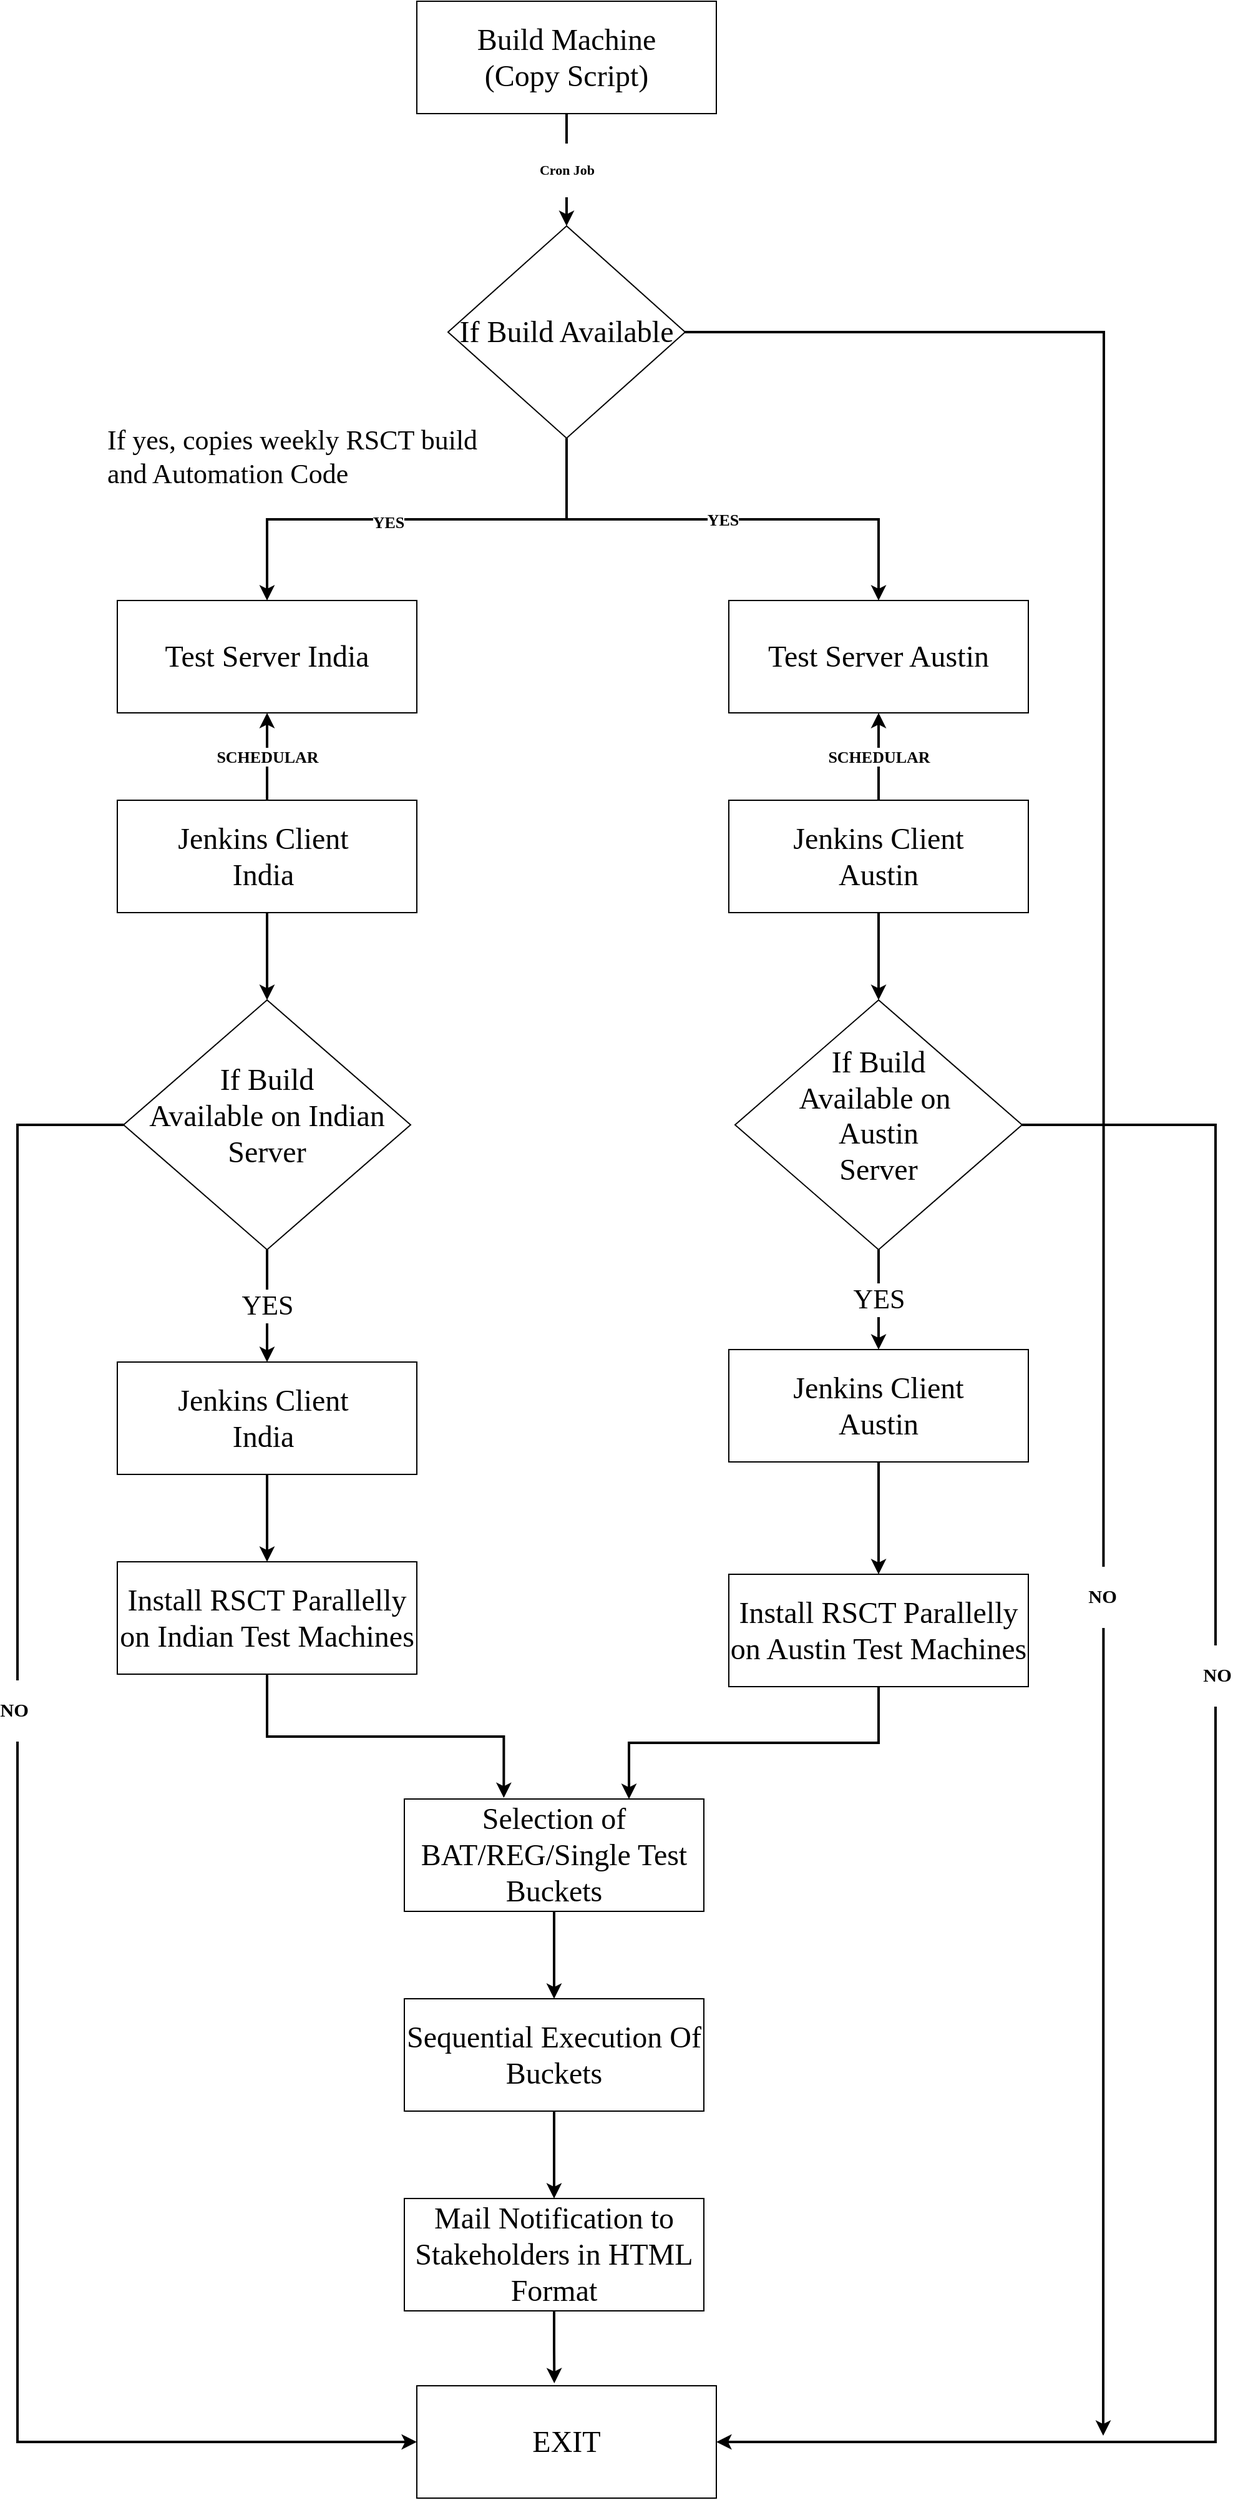 <mxfile version="20.0.4" type="github" pages="2">
  <diagram id="nWvIlv5ONrL1qeaKrxCN" name="Phase-1">
    <mxGraphModel dx="3143" dy="1289" grid="1" gridSize="10" guides="1" tooltips="1" connect="1" arrows="1" fold="1" page="1" pageScale="1" pageWidth="850" pageHeight="1100" math="0" shadow="0">
      <root>
        <mxCell id="0" />
        <mxCell id="1" parent="0" />
        <mxCell id="e7oZJEbZTagCwoLdLinR-3" value="&lt;h4&gt;Cron Job&lt;/h4&gt;" style="edgeStyle=orthogonalEdgeStyle;rounded=0;orthogonalLoop=1;jettySize=auto;html=1;exitX=0.5;exitY=1;exitDx=0;exitDy=0;entryX=0.5;entryY=0;entryDx=0;entryDy=0;fontFamily=Verdana;strokeWidth=2;" edge="1" parent="1" source="e7oZJEbZTagCwoLdLinR-1" target="e7oZJEbZTagCwoLdLinR-2">
          <mxGeometry relative="1" as="geometry" />
        </mxCell>
        <mxCell id="e7oZJEbZTagCwoLdLinR-1" value="&lt;h1&gt;&lt;font face=&quot;Verdana&quot;&gt;&lt;span style=&quot;font-weight: 400;&quot;&gt;Build Machine&lt;br&gt;(Copy Script)&lt;/span&gt;&lt;/font&gt;&lt;/h1&gt;" style="rounded=0;whiteSpace=wrap;html=1;" vertex="1" parent="1">
          <mxGeometry x="290" y="40" width="240" height="90" as="geometry" />
        </mxCell>
        <mxCell id="e7oZJEbZTagCwoLdLinR-7" style="edgeStyle=orthogonalEdgeStyle;rounded=0;orthogonalLoop=1;jettySize=auto;html=1;exitX=0.5;exitY=1;exitDx=0;exitDy=0;fontFamily=Verdana;fontSize=13;strokeWidth=2;" edge="1" parent="1" source="e7oZJEbZTagCwoLdLinR-2" target="e7oZJEbZTagCwoLdLinR-5">
          <mxGeometry relative="1" as="geometry">
            <Array as="points">
              <mxPoint x="410" y="455" />
              <mxPoint x="170" y="455" />
            </Array>
          </mxGeometry>
        </mxCell>
        <mxCell id="e7oZJEbZTagCwoLdLinR-10" value="&lt;h4&gt;&lt;span style=&quot;&quot;&gt;YES&lt;/span&gt;&lt;/h4&gt;" style="edgeLabel;html=1;align=center;verticalAlign=middle;resizable=0;points=[];fontSize=13;fontFamily=Verdana;fontStyle=1" vertex="1" connectable="0" parent="e7oZJEbZTagCwoLdLinR-7">
          <mxGeometry x="0.128" y="2" relative="1" as="geometry">
            <mxPoint as="offset" />
          </mxGeometry>
        </mxCell>
        <mxCell id="e7oZJEbZTagCwoLdLinR-9" value="YES" style="edgeStyle=orthogonalEdgeStyle;rounded=0;orthogonalLoop=1;jettySize=auto;html=1;exitX=0.5;exitY=1;exitDx=0;exitDy=0;entryX=0.5;entryY=0;entryDx=0;entryDy=0;fontFamily=Verdana;fontSize=13;strokeWidth=2;fontStyle=1" edge="1" parent="1" source="e7oZJEbZTagCwoLdLinR-2" target="e7oZJEbZTagCwoLdLinR-6">
          <mxGeometry relative="1" as="geometry">
            <Array as="points">
              <mxPoint x="410" y="455" />
              <mxPoint x="660" y="455" />
            </Array>
          </mxGeometry>
        </mxCell>
        <mxCell id="e7oZJEbZTagCwoLdLinR-48" style="edgeStyle=orthogonalEdgeStyle;rounded=0;orthogonalLoop=1;jettySize=auto;html=1;exitX=1;exitY=0.5;exitDx=0;exitDy=0;fontFamily=Verdana;fontSize=13;fontColor=default;strokeWidth=2;" edge="1" parent="1" source="e7oZJEbZTagCwoLdLinR-2">
          <mxGeometry relative="1" as="geometry">
            <mxPoint x="840" y="1990" as="targetPoint" />
          </mxGeometry>
        </mxCell>
        <mxCell id="e7oZJEbZTagCwoLdLinR-50" value="&lt;h3&gt;NO&lt;/h3&gt;" style="edgeLabel;html=1;align=center;verticalAlign=middle;resizable=0;points=[];fontSize=13;fontFamily=Verdana;fontColor=default;" vertex="1" connectable="0" parent="e7oZJEbZTagCwoLdLinR-48">
          <mxGeometry x="0.335" y="-1" relative="1" as="geometry">
            <mxPoint as="offset" />
          </mxGeometry>
        </mxCell>
        <mxCell id="e7oZJEbZTagCwoLdLinR-2" value="&lt;h1&gt;&lt;span style=&quot;font-weight: normal;&quot;&gt;If Build Available&lt;/span&gt;&lt;/h1&gt;" style="rhombus;whiteSpace=wrap;html=1;fontFamily=Verdana;" vertex="1" parent="1">
          <mxGeometry x="315" y="220" width="190" height="170" as="geometry" />
        </mxCell>
        <mxCell id="e7oZJEbZTagCwoLdLinR-5" value="&lt;h1&gt;&lt;font face=&quot;Verdana&quot;&gt;&lt;span style=&quot;font-weight: 400;&quot;&gt;Test Server India&lt;br&gt;&lt;/span&gt;&lt;/font&gt;&lt;/h1&gt;" style="rounded=0;whiteSpace=wrap;html=1;" vertex="1" parent="1">
          <mxGeometry x="50" y="520" width="240" height="90" as="geometry" />
        </mxCell>
        <mxCell id="e7oZJEbZTagCwoLdLinR-6" value="&lt;h1&gt;&lt;font face=&quot;Verdana&quot;&gt;&lt;span style=&quot;font-weight: 400;&quot;&gt;Test Server Austin&lt;/span&gt;&lt;/font&gt;&lt;/h1&gt;" style="rounded=0;whiteSpace=wrap;html=1;" vertex="1" parent="1">
          <mxGeometry x="540" y="520" width="240" height="90" as="geometry" />
        </mxCell>
        <mxCell id="e7oZJEbZTagCwoLdLinR-15" value="&lt;b&gt;SCHEDULAR&lt;/b&gt;" style="edgeStyle=orthogonalEdgeStyle;rounded=0;orthogonalLoop=1;jettySize=auto;html=1;exitX=0.5;exitY=0;exitDx=0;exitDy=0;entryX=0.5;entryY=1;entryDx=0;entryDy=0;fontFamily=Verdana;fontSize=13;strokeWidth=2;" edge="1" parent="1" source="e7oZJEbZTagCwoLdLinR-11" target="e7oZJEbZTagCwoLdLinR-5">
          <mxGeometry relative="1" as="geometry" />
        </mxCell>
        <mxCell id="e7oZJEbZTagCwoLdLinR-22" style="edgeStyle=orthogonalEdgeStyle;rounded=0;orthogonalLoop=1;jettySize=auto;html=1;exitX=0.5;exitY=1;exitDx=0;exitDy=0;entryX=0.5;entryY=0;entryDx=0;entryDy=0;fontFamily=Verdana;fontSize=13;strokeWidth=2;" edge="1" parent="1" source="e7oZJEbZTagCwoLdLinR-11" target="e7oZJEbZTagCwoLdLinR-18">
          <mxGeometry relative="1" as="geometry" />
        </mxCell>
        <mxCell id="e7oZJEbZTagCwoLdLinR-11" value="&lt;h1&gt;&lt;font face=&quot;Verdana&quot;&gt;&lt;span style=&quot;font-weight: 400;&quot;&gt;Jenkins Client&amp;nbsp;&lt;br&gt;India&lt;span style=&quot;white-space: pre;&quot;&gt;	&lt;/span&gt;&lt;/span&gt;&lt;/font&gt;&lt;/h1&gt;" style="rounded=0;whiteSpace=wrap;html=1;" vertex="1" parent="1">
          <mxGeometry x="50" y="680" width="240" height="90" as="geometry" />
        </mxCell>
        <mxCell id="e7oZJEbZTagCwoLdLinR-16" value="&lt;b&gt;SCHEDULAR&lt;/b&gt;" style="edgeStyle=orthogonalEdgeStyle;rounded=0;orthogonalLoop=1;jettySize=auto;html=1;exitX=0.5;exitY=0;exitDx=0;exitDy=0;entryX=0.5;entryY=1;entryDx=0;entryDy=0;fontFamily=Verdana;fontSize=13;strokeWidth=2;" edge="1" parent="1" source="e7oZJEbZTagCwoLdLinR-12" target="e7oZJEbZTagCwoLdLinR-6">
          <mxGeometry relative="1" as="geometry" />
        </mxCell>
        <mxCell id="e7oZJEbZTagCwoLdLinR-21" style="edgeStyle=orthogonalEdgeStyle;rounded=0;orthogonalLoop=1;jettySize=auto;html=1;exitX=0.5;exitY=1;exitDx=0;exitDy=0;entryX=0.5;entryY=0;entryDx=0;entryDy=0;fontFamily=Verdana;fontSize=13;strokeWidth=2;" edge="1" parent="1" source="e7oZJEbZTagCwoLdLinR-12" target="e7oZJEbZTagCwoLdLinR-19">
          <mxGeometry relative="1" as="geometry" />
        </mxCell>
        <mxCell id="e7oZJEbZTagCwoLdLinR-12" value="&lt;h1&gt;&lt;font face=&quot;Verdana&quot;&gt;&lt;span style=&quot;font-weight: 400;&quot;&gt;Jenkins Client&lt;br&gt;Austin&lt;/span&gt;&lt;/font&gt;&lt;/h1&gt;" style="rounded=0;whiteSpace=wrap;html=1;" vertex="1" parent="1">
          <mxGeometry x="540" y="680" width="240" height="90" as="geometry" />
        </mxCell>
        <mxCell id="e7oZJEbZTagCwoLdLinR-32" value="YES" style="edgeStyle=orthogonalEdgeStyle;rounded=0;orthogonalLoop=1;jettySize=auto;html=1;exitX=0.5;exitY=1;exitDx=0;exitDy=0;fontFamily=Verdana;fontSize=22;strokeWidth=2;" edge="1" parent="1" source="e7oZJEbZTagCwoLdLinR-18" target="e7oZJEbZTagCwoLdLinR-25">
          <mxGeometry relative="1" as="geometry" />
        </mxCell>
        <mxCell id="e7oZJEbZTagCwoLdLinR-46" style="edgeStyle=orthogonalEdgeStyle;rounded=0;orthogonalLoop=1;jettySize=auto;html=1;exitX=0;exitY=0.5;exitDx=0;exitDy=0;entryX=0;entryY=0.5;entryDx=0;entryDy=0;fontFamily=Verdana;fontSize=13;fontColor=default;strokeWidth=2;" edge="1" parent="1" source="e7oZJEbZTagCwoLdLinR-18" target="e7oZJEbZTagCwoLdLinR-31">
          <mxGeometry relative="1" as="geometry">
            <Array as="points">
              <mxPoint x="-30" y="940" />
              <mxPoint x="-30" y="1995" />
            </Array>
          </mxGeometry>
        </mxCell>
        <mxCell id="e7oZJEbZTagCwoLdLinR-51" value="&lt;h3&gt;NO&lt;/h3&gt;" style="edgeLabel;html=1;align=center;verticalAlign=middle;resizable=0;points=[];fontSize=13;fontFamily=Verdana;fontColor=default;" vertex="1" connectable="0" parent="e7oZJEbZTagCwoLdLinR-46">
          <mxGeometry x="-0.241" y="-3" relative="1" as="geometry">
            <mxPoint as="offset" />
          </mxGeometry>
        </mxCell>
        <mxCell id="e7oZJEbZTagCwoLdLinR-18" value="&lt;h1&gt;&lt;span style=&quot;font-weight: normal;&quot;&gt;If Build &lt;br&gt;Available on Indian &lt;br&gt;Server&lt;/span&gt;&lt;/h1&gt;&lt;div&gt;&lt;span style=&quot;font-weight: normal;&quot;&gt;&lt;br&gt;&lt;/span&gt;&lt;/div&gt;" style="rhombus;whiteSpace=wrap;html=1;fontFamily=Verdana;" vertex="1" parent="1">
          <mxGeometry x="55" y="840" width="230" height="200" as="geometry" />
        </mxCell>
        <mxCell id="e7oZJEbZTagCwoLdLinR-34" value="YES" style="edgeStyle=orthogonalEdgeStyle;rounded=0;orthogonalLoop=1;jettySize=auto;html=1;exitX=0.5;exitY=1;exitDx=0;exitDy=0;entryX=0.5;entryY=0;entryDx=0;entryDy=0;fontFamily=Verdana;fontSize=22;strokeWidth=2;" edge="1" parent="1" source="e7oZJEbZTagCwoLdLinR-19" target="e7oZJEbZTagCwoLdLinR-26">
          <mxGeometry relative="1" as="geometry">
            <Array as="points">
              <mxPoint x="660" y="1080" />
              <mxPoint x="660" y="1080" />
            </Array>
          </mxGeometry>
        </mxCell>
        <mxCell id="e7oZJEbZTagCwoLdLinR-47" style="edgeStyle=orthogonalEdgeStyle;rounded=0;orthogonalLoop=1;jettySize=auto;html=1;exitX=1;exitY=0.5;exitDx=0;exitDy=0;entryX=1;entryY=0.5;entryDx=0;entryDy=0;fontFamily=Verdana;fontSize=13;fontColor=default;strokeWidth=2;" edge="1" parent="1" source="e7oZJEbZTagCwoLdLinR-19" target="e7oZJEbZTagCwoLdLinR-31">
          <mxGeometry relative="1" as="geometry">
            <Array as="points">
              <mxPoint x="930" y="940" />
              <mxPoint x="930" y="1995" />
            </Array>
          </mxGeometry>
        </mxCell>
        <mxCell id="e7oZJEbZTagCwoLdLinR-49" value="&lt;h3&gt;NO&lt;/h3&gt;" style="edgeLabel;html=1;align=center;verticalAlign=middle;resizable=0;points=[];fontSize=13;fontFamily=Verdana;fontColor=default;" vertex="1" connectable="0" parent="e7oZJEbZTagCwoLdLinR-47">
          <mxGeometry x="-0.26" y="1" relative="1" as="geometry">
            <mxPoint as="offset" />
          </mxGeometry>
        </mxCell>
        <mxCell id="e7oZJEbZTagCwoLdLinR-19" value="&lt;h1&gt;&lt;span style=&quot;font-weight: normal;&quot;&gt;If Build &lt;br&gt;Available on&amp;nbsp;&lt;br&gt;Austin&lt;br&gt;Server&lt;/span&gt;&lt;/h1&gt;&lt;div&gt;&lt;span style=&quot;font-weight: normal;&quot;&gt;&lt;br&gt;&lt;/span&gt;&lt;/div&gt;" style="rhombus;whiteSpace=wrap;html=1;fontFamily=Verdana;" vertex="1" parent="1">
          <mxGeometry x="545" y="840" width="230" height="200" as="geometry" />
        </mxCell>
        <mxCell id="e7oZJEbZTagCwoLdLinR-24" value="If yes, copies weekly RSCT build and Automation Code" style="text;html=1;strokeColor=none;fillColor=none;align=left;verticalAlign=middle;whiteSpace=wrap;rounded=0;fontFamily=Verdana;fontSize=22;" vertex="1" parent="1">
          <mxGeometry x="40" y="390" width="310" height="30" as="geometry" />
        </mxCell>
        <mxCell id="e7oZJEbZTagCwoLdLinR-39" style="edgeStyle=orthogonalEdgeStyle;rounded=0;orthogonalLoop=1;jettySize=auto;html=1;exitX=0.5;exitY=1;exitDx=0;exitDy=0;fontFamily=Verdana;fontSize=13;fontColor=default;strokeWidth=2;" edge="1" parent="1" source="e7oZJEbZTagCwoLdLinR-25" target="e7oZJEbZTagCwoLdLinR-37">
          <mxGeometry relative="1" as="geometry" />
        </mxCell>
        <mxCell id="e7oZJEbZTagCwoLdLinR-25" value="&lt;h1&gt;&lt;font face=&quot;Verdana&quot;&gt;&lt;span style=&quot;font-weight: 400;&quot;&gt;Jenkins Client&amp;nbsp;&lt;br&gt;India&lt;span style=&quot;white-space: pre;&quot;&gt;	&lt;/span&gt;&lt;/span&gt;&lt;/font&gt;&lt;/h1&gt;" style="rounded=0;whiteSpace=wrap;html=1;" vertex="1" parent="1">
          <mxGeometry x="50" y="1130" width="240" height="90" as="geometry" />
        </mxCell>
        <mxCell id="e7oZJEbZTagCwoLdLinR-40" style="edgeStyle=orthogonalEdgeStyle;rounded=0;orthogonalLoop=1;jettySize=auto;html=1;exitX=0.5;exitY=1;exitDx=0;exitDy=0;entryX=0.5;entryY=0;entryDx=0;entryDy=0;fontFamily=Verdana;fontSize=13;fontColor=default;strokeWidth=2;" edge="1" parent="1" source="e7oZJEbZTagCwoLdLinR-26" target="e7oZJEbZTagCwoLdLinR-38">
          <mxGeometry relative="1" as="geometry" />
        </mxCell>
        <mxCell id="e7oZJEbZTagCwoLdLinR-26" value="&lt;h1&gt;&lt;font face=&quot;Verdana&quot;&gt;&lt;span style=&quot;font-weight: 400;&quot;&gt;Jenkins Client&lt;br&gt;Austin&lt;/span&gt;&lt;/font&gt;&lt;/h1&gt;" style="rounded=0;whiteSpace=wrap;html=1;" vertex="1" parent="1">
          <mxGeometry x="540" y="1120" width="240" height="90" as="geometry" />
        </mxCell>
        <mxCell id="e7oZJEbZTagCwoLdLinR-43" style="edgeStyle=orthogonalEdgeStyle;rounded=0;orthogonalLoop=1;jettySize=auto;html=1;exitX=0.5;exitY=1;exitDx=0;exitDy=0;entryX=0.5;entryY=0;entryDx=0;entryDy=0;fontFamily=Verdana;fontSize=13;fontColor=default;strokeWidth=2;" edge="1" parent="1" source="e7oZJEbZTagCwoLdLinR-28" target="e7oZJEbZTagCwoLdLinR-29">
          <mxGeometry relative="1" as="geometry" />
        </mxCell>
        <mxCell id="e7oZJEbZTagCwoLdLinR-28" value="&lt;h1&gt;&lt;font face=&quot;Verdana&quot;&gt;&lt;span style=&quot;font-weight: 400;&quot;&gt;Selection of BAT/REG/Single Test Buckets&lt;/span&gt;&lt;/font&gt;&lt;/h1&gt;" style="rounded=0;whiteSpace=wrap;html=1;" vertex="1" parent="1">
          <mxGeometry x="280" y="1480" width="240" height="90" as="geometry" />
        </mxCell>
        <mxCell id="e7oZJEbZTagCwoLdLinR-44" style="edgeStyle=orthogonalEdgeStyle;rounded=0;orthogonalLoop=1;jettySize=auto;html=1;exitX=0.5;exitY=1;exitDx=0;exitDy=0;entryX=0.5;entryY=0;entryDx=0;entryDy=0;fontFamily=Verdana;fontSize=13;fontColor=default;strokeWidth=2;" edge="1" parent="1" source="e7oZJEbZTagCwoLdLinR-29" target="e7oZJEbZTagCwoLdLinR-30">
          <mxGeometry relative="1" as="geometry" />
        </mxCell>
        <mxCell id="e7oZJEbZTagCwoLdLinR-29" value="&lt;h1&gt;&lt;font face=&quot;Verdana&quot;&gt;&lt;span style=&quot;font-weight: 400;&quot;&gt;Sequential Execution Of Buckets&lt;/span&gt;&lt;/font&gt;&lt;/h1&gt;" style="rounded=0;whiteSpace=wrap;html=1;" vertex="1" parent="1">
          <mxGeometry x="280" y="1640" width="240" height="90" as="geometry" />
        </mxCell>
        <mxCell id="e7oZJEbZTagCwoLdLinR-45" style="edgeStyle=orthogonalEdgeStyle;rounded=0;orthogonalLoop=1;jettySize=auto;html=1;exitX=0.5;exitY=1;exitDx=0;exitDy=0;entryX=0.459;entryY=-0.022;entryDx=0;entryDy=0;entryPerimeter=0;fontFamily=Verdana;fontSize=13;fontColor=default;strokeWidth=2;" edge="1" parent="1" source="e7oZJEbZTagCwoLdLinR-30" target="e7oZJEbZTagCwoLdLinR-31">
          <mxGeometry relative="1" as="geometry" />
        </mxCell>
        <mxCell id="e7oZJEbZTagCwoLdLinR-30" value="&lt;h1&gt;&lt;font face=&quot;Verdana&quot;&gt;&lt;span style=&quot;font-weight: 400;&quot;&gt;Mail Notification to Stakeholders in HTML Format&lt;/span&gt;&lt;/font&gt;&lt;/h1&gt;" style="rounded=0;whiteSpace=wrap;html=1;" vertex="1" parent="1">
          <mxGeometry x="280" y="1800" width="240" height="90" as="geometry" />
        </mxCell>
        <mxCell id="e7oZJEbZTagCwoLdLinR-31" value="&lt;h1&gt;&lt;font face=&quot;Verdana&quot;&gt;&lt;span style=&quot;font-weight: 400;&quot;&gt;EXIT&lt;/span&gt;&lt;/font&gt;&lt;/h1&gt;" style="rounded=0;whiteSpace=wrap;html=1;" vertex="1" parent="1">
          <mxGeometry x="290" y="1950" width="240" height="90" as="geometry" />
        </mxCell>
        <mxCell id="e7oZJEbZTagCwoLdLinR-41" style="edgeStyle=orthogonalEdgeStyle;rounded=0;orthogonalLoop=1;jettySize=auto;html=1;exitX=0.5;exitY=1;exitDx=0;exitDy=0;entryX=0.332;entryY=-0.01;entryDx=0;entryDy=0;entryPerimeter=0;fontFamily=Verdana;fontSize=13;fontColor=default;strokeWidth=2;" edge="1" parent="1" source="e7oZJEbZTagCwoLdLinR-37" target="e7oZJEbZTagCwoLdLinR-28">
          <mxGeometry relative="1" as="geometry" />
        </mxCell>
        <mxCell id="e7oZJEbZTagCwoLdLinR-37" value="&lt;h1&gt;&lt;font face=&quot;Verdana&quot;&gt;&lt;span style=&quot;font-weight: 400;&quot;&gt;Install RSCT Parallelly on Indian Test Machines&lt;/span&gt;&lt;/font&gt;&lt;/h1&gt;" style="rounded=0;whiteSpace=wrap;html=1;" vertex="1" parent="1">
          <mxGeometry x="50" y="1290" width="240" height="90" as="geometry" />
        </mxCell>
        <mxCell id="e7oZJEbZTagCwoLdLinR-42" style="edgeStyle=orthogonalEdgeStyle;rounded=0;orthogonalLoop=1;jettySize=auto;html=1;exitX=0.5;exitY=1;exitDx=0;exitDy=0;entryX=0.75;entryY=0;entryDx=0;entryDy=0;fontFamily=Verdana;fontSize=13;fontColor=default;strokeWidth=2;" edge="1" parent="1" source="e7oZJEbZTagCwoLdLinR-38" target="e7oZJEbZTagCwoLdLinR-28">
          <mxGeometry relative="1" as="geometry" />
        </mxCell>
        <mxCell id="e7oZJEbZTagCwoLdLinR-38" value="&lt;h1&gt;&lt;font face=&quot;Verdana&quot;&gt;&lt;span style=&quot;font-weight: 400;&quot;&gt;Install RSCT Parallelly on Austin Test Machines&lt;/span&gt;&lt;/font&gt;&lt;/h1&gt;" style="rounded=0;whiteSpace=wrap;html=1;" vertex="1" parent="1">
          <mxGeometry x="540" y="1300" width="240" height="90" as="geometry" />
        </mxCell>
      </root>
    </mxGraphModel>
  </diagram>
  <diagram id="RtZRTj2Y3vlFm4G8wi_7" name="Phase-2">
    <mxGraphModel dx="2293" dy="1289" grid="1" gridSize="10" guides="1" tooltips="1" connect="1" arrows="1" fold="1" page="1" pageScale="1" pageWidth="850" pageHeight="1100" math="0" shadow="0">
      <root>
        <mxCell id="0" />
        <mxCell id="1" parent="0" />
      </root>
    </mxGraphModel>
  </diagram>
</mxfile>
